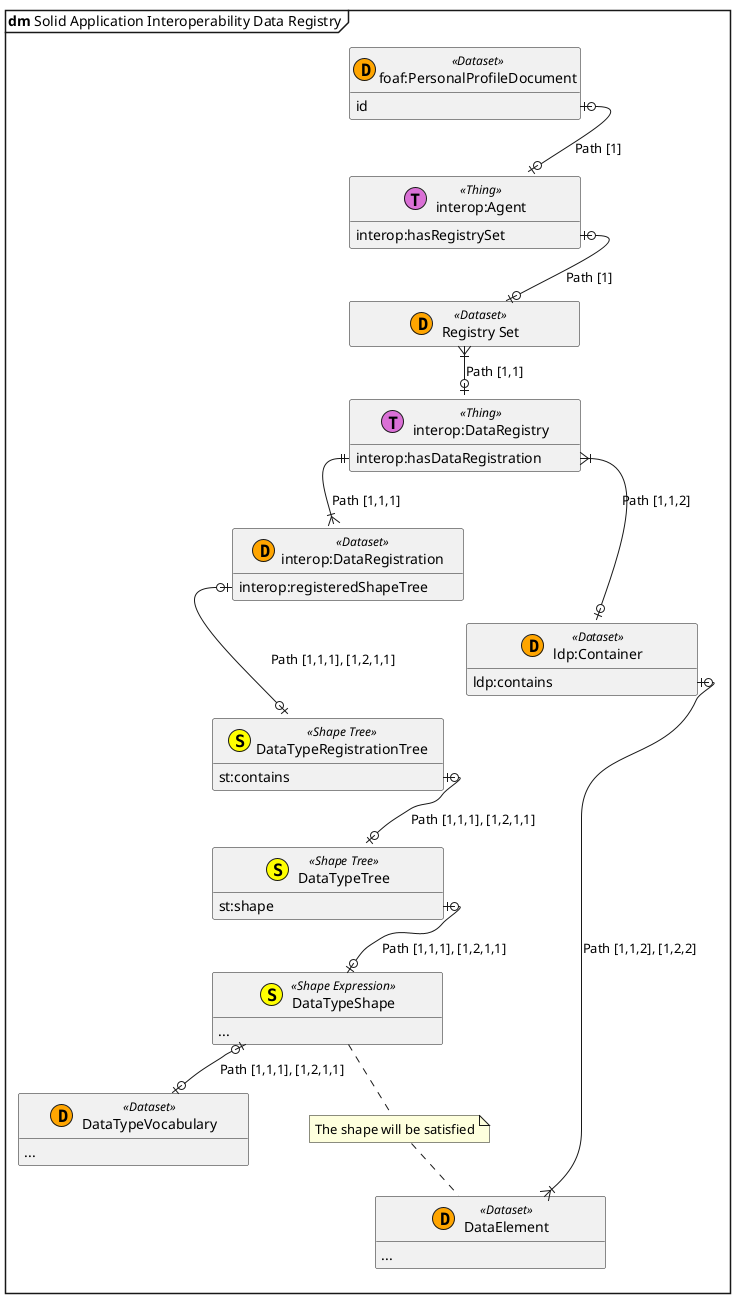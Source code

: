 @startuml
top to bottom direction
hide empty members
skinparam nodesep 60
skinparam ranksep 30
skinparam SameClassWidth true

mainframe **dm** Solid Application Interoperability Data Registry

entity "foaf:PersonalProfileDocument" as WebID_DPC << (D,orange) Dataset >> {
    id
}
entity "interop:Agent" as SocialAgent << (T,orchid) Thing >> {
    interop:hasRegistrySet
}
entity "Registry Set" as RegistrySet << (D,orange) Dataset >> {
}
entity "interop:DataRegistry" as DataRegistry << (T,orchid) Thing >> {
    interop:hasDataRegistration
}
entity "interop:DataRegistration" as DataRegistration << (D,orange) Dataset >> {
    interop:registeredShapeTree
}
entity "ldp:Container" as Container2 << (D,orange) Dataset >> {
    ldp:contains
}
entity "DataElement" as DataElement << (D,orange) Dataset >>{
    ...
}
entity "DataTypeRegistrationTree" as DataTypeRegistrationTree << (S,yellow) Shape Tree >> {
    st:contains
}
entity "DataTypeTree" as DataTypeTree << (S,yellow) Shape Tree >> {
    st:shape
}
entity "DataTypeShape" as DataTypeShape << (S,yellow) Shape Expression >> {
    ...
}
entity "DataTypeVocabulary" as DataTypeVocabulary << (D,orange) Dataset >> {
    ...
}


WebID_DPC::id                           |o-down-o|          SocialAgent                 : Path [1]
SocialAgent::hasRegistrySet             |o-down-o|          RegistrySet                 : Path [1]
RegistrySet                             }|-down-o|          DataRegistry                : Path [1,1]
DataRegistry::hasDataRegistration       ||-down-|{          DataRegistration            : Path [1,1,1]
DataRegistration::registeredShapeTree   |o-down-o|          DataTypeRegistrationTree   : Path [1,1,1], [1,2,1,1]
DataTypeRegistrationTree::contains      |o-down-o|          DataTypeTree               : Path [1,1,1], [1,2,1,1]
DataTypeTree::shape                     |o-down-o|          DataTypeShape              : Path [1,1,1], [1,2,1,1]
DataTypeShape                           |o-down-o|          DataTypeVocabulary         : Path [1,1,1], [1,2,1,1]
DataRegistry::hasDataRegistration       }|-down-o|          Container2                  : Path [1,1,2]
Container2::contains                    |o-down-|{          DataElement                   : Path [1,1,2], [1,2,2]

note "The shape will be satisfied" as Note
DataTypeShape .. Note
Note .. DataElement
@enduml